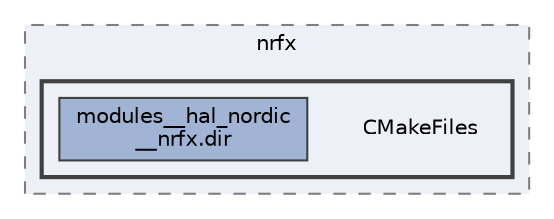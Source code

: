 digraph "build/modules/hal_nordic/nrfx/CMakeFiles"
{
 // LATEX_PDF_SIZE
  bgcolor="transparent";
  edge [fontname=Helvetica,fontsize=10,labelfontname=Helvetica,labelfontsize=10];
  node [fontname=Helvetica,fontsize=10,shape=box,height=0.2,width=0.4];
  compound=true
  subgraph clusterdir_f325ae52599aa94b0736f2c8be691131 {
    graph [ bgcolor="#edf0f7", pencolor="grey50", label="nrfx", fontname=Helvetica,fontsize=10 style="filled,dashed", URL="dir_f325ae52599aa94b0736f2c8be691131.html",tooltip=""]
  subgraph clusterdir_da95f512878b43df389d8660e050829e {
    graph [ bgcolor="#edf0f7", pencolor="grey25", label="", fontname=Helvetica,fontsize=10 style="filled,bold", URL="dir_da95f512878b43df389d8660e050829e.html",tooltip=""]
    dir_da95f512878b43df389d8660e050829e [shape=plaintext, label="CMakeFiles"];
  dir_612f32c2655f8114e8ab281eabfcea4d [label="modules__hal_nordic\l__nrfx.dir", fillcolor="#a2b4d6", color="grey25", style="filled", URL="dir_612f32c2655f8114e8ab281eabfcea4d.html",tooltip=""];
  }
  }
}
